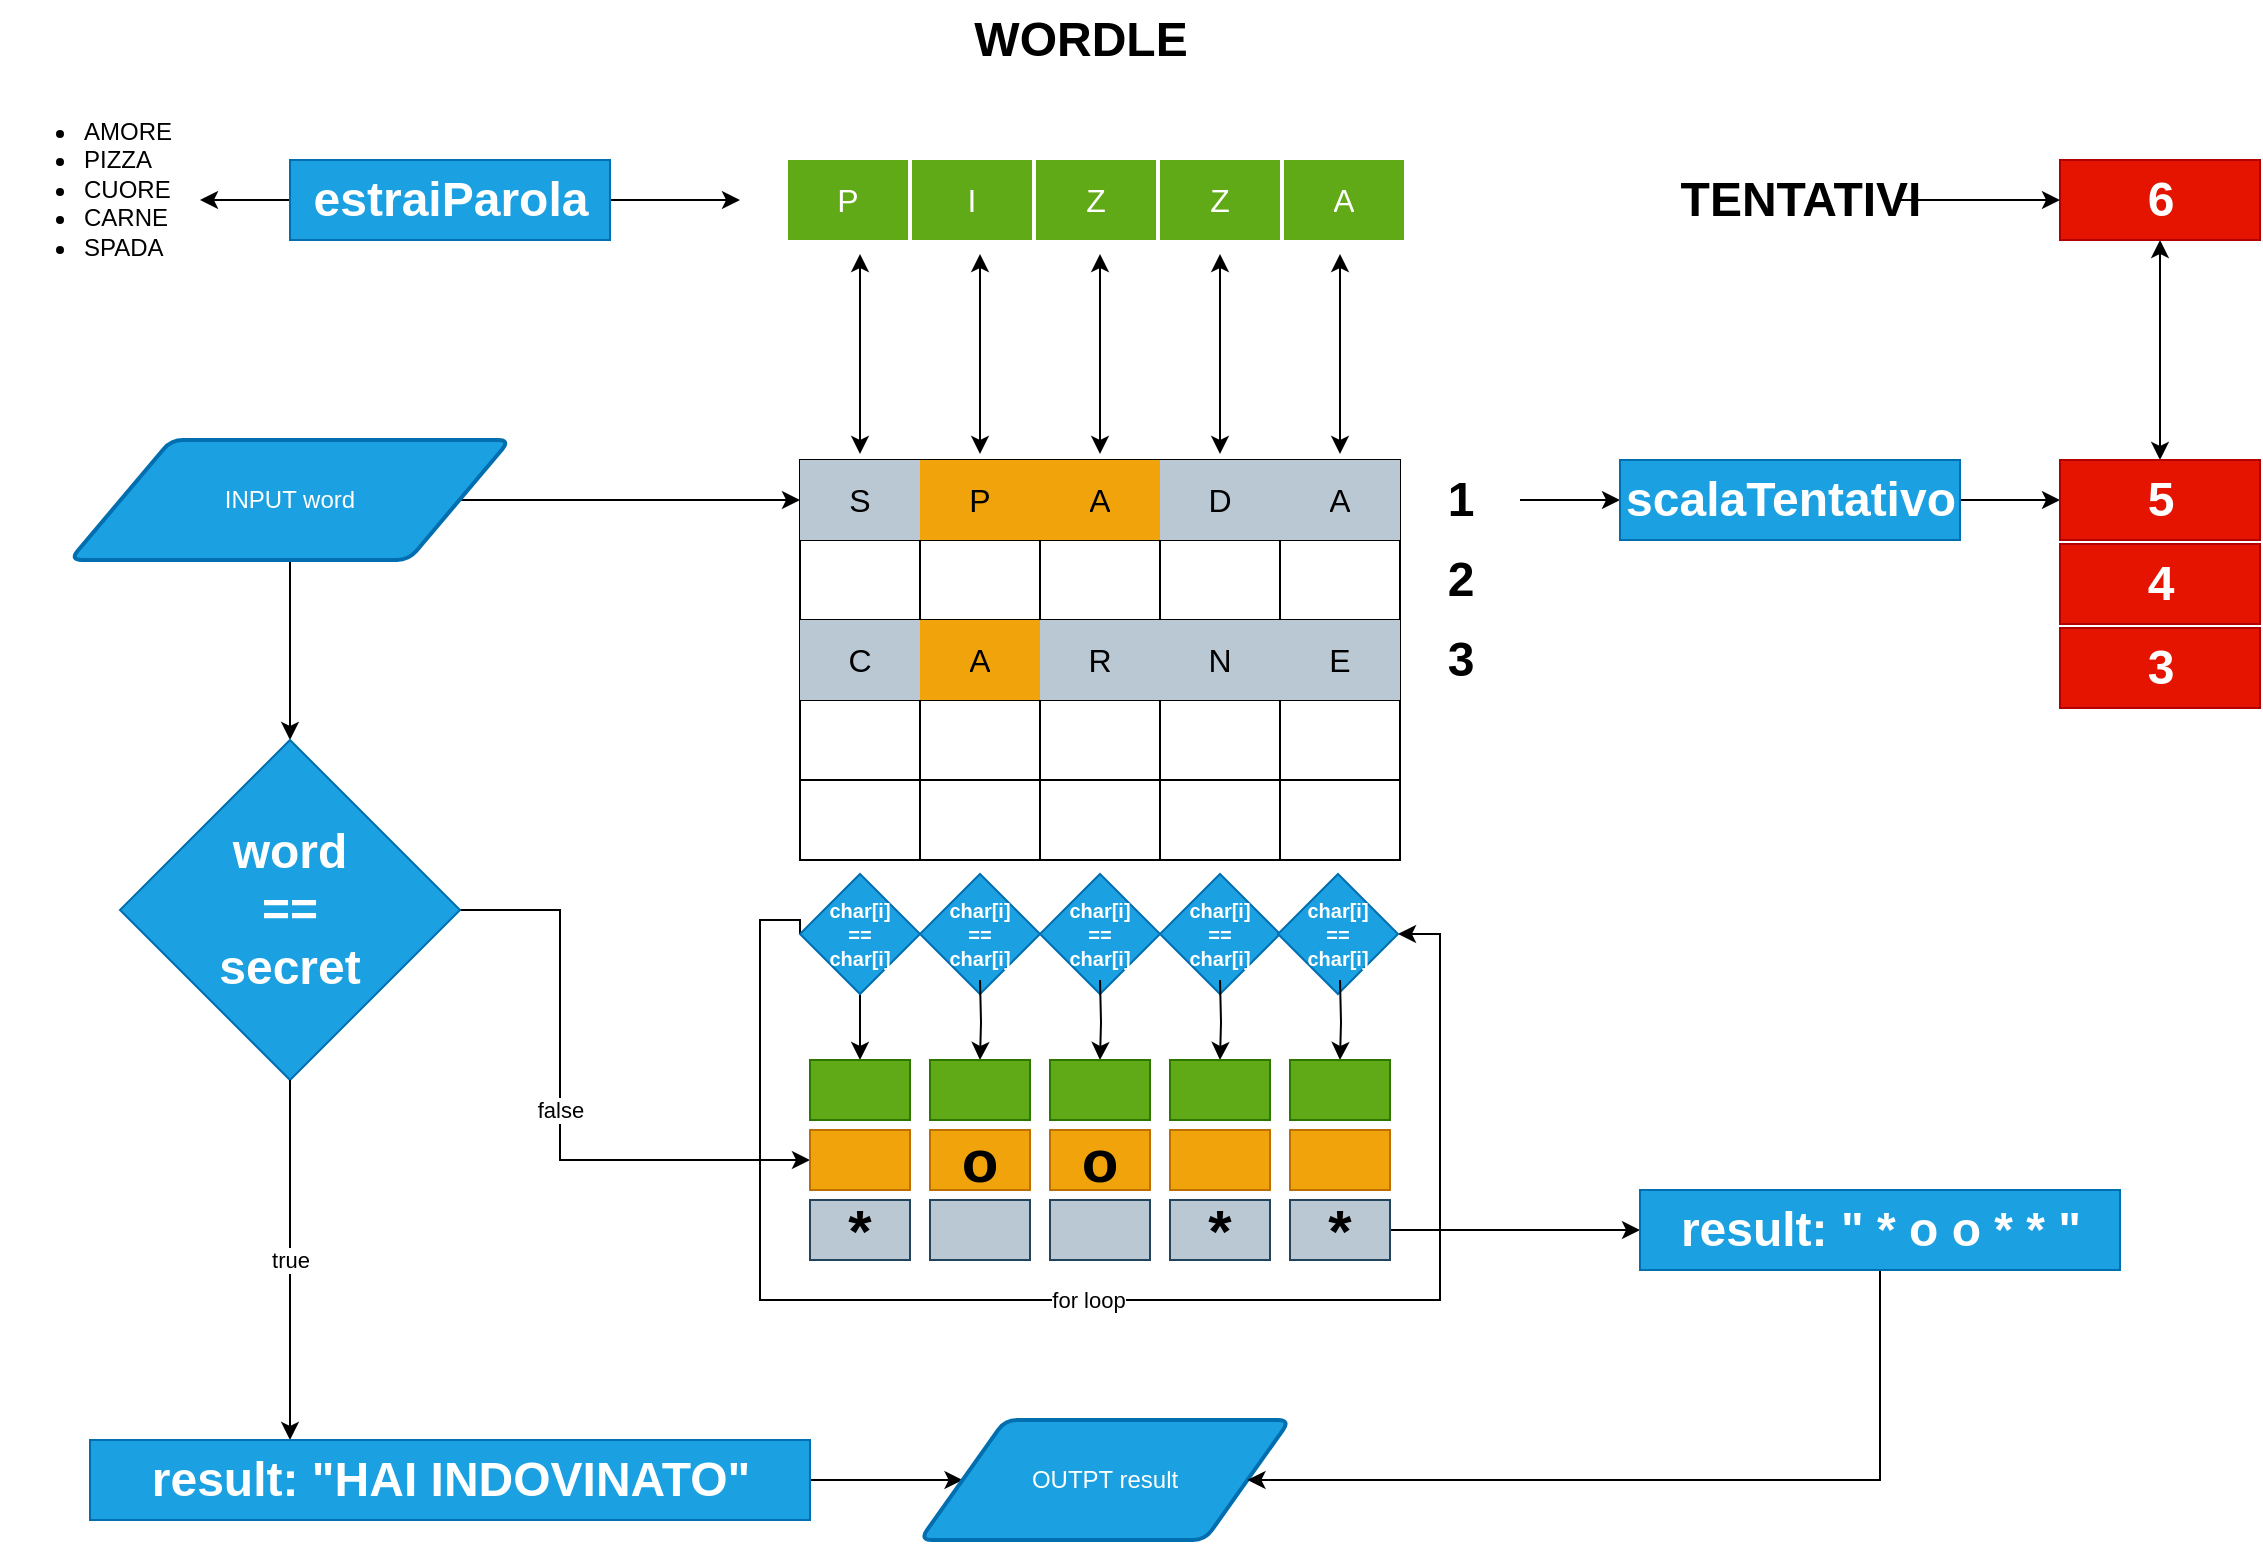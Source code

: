 <mxfile version="26.2.13" pages="2">
  <diagram name="wordle" id="-9RBhinAmMCebQ8Q9xOB">
    <mxGraphModel dx="2068" dy="1137" grid="1" gridSize="10" guides="1" tooltips="1" connect="1" arrows="1" fold="1" page="1" pageScale="1" pageWidth="1169" pageHeight="827" math="0" shadow="0">
      <root>
        <mxCell id="0" />
        <mxCell id="1" parent="0" />
        <mxCell id="AWDLwC9UOKpKn65QvpKL-1" value="" style="shape=table;startSize=0;container=1;collapsible=0;childLayout=tableLayout;fontSize=16;" parent="1" vertex="1">
          <mxGeometry x="410" y="240" width="300" height="200" as="geometry" />
        </mxCell>
        <mxCell id="AWDLwC9UOKpKn65QvpKL-2" value="" style="shape=tableRow;horizontal=0;startSize=0;swimlaneHead=0;swimlaneBody=0;strokeColor=inherit;top=0;left=0;bottom=0;right=0;collapsible=0;dropTarget=0;fillColor=none;points=[[0,0.5],[1,0.5]];portConstraint=eastwest;fontSize=16;" parent="AWDLwC9UOKpKn65QvpKL-1" vertex="1">
          <mxGeometry width="300" height="40" as="geometry" />
        </mxCell>
        <mxCell id="AWDLwC9UOKpKn65QvpKL-3" value="S" style="shape=partialRectangle;html=1;whiteSpace=wrap;connectable=0;strokeColor=#23445d;overflow=hidden;fillColor=#bac8d3;top=0;left=0;bottom=0;right=0;pointerEvents=1;fontSize=16;" parent="AWDLwC9UOKpKn65QvpKL-2" vertex="1">
          <mxGeometry width="60" height="40" as="geometry">
            <mxRectangle width="60" height="40" as="alternateBounds" />
          </mxGeometry>
        </mxCell>
        <mxCell id="AWDLwC9UOKpKn65QvpKL-4" value="P" style="shape=partialRectangle;html=1;whiteSpace=wrap;connectable=0;strokeColor=#BD7000;overflow=hidden;fillColor=#f0a30a;top=0;left=0;bottom=0;right=0;pointerEvents=1;fontSize=16;fontColor=#000000;" parent="AWDLwC9UOKpKn65QvpKL-2" vertex="1">
          <mxGeometry x="60" width="60" height="40" as="geometry">
            <mxRectangle width="60" height="40" as="alternateBounds" />
          </mxGeometry>
        </mxCell>
        <mxCell id="AWDLwC9UOKpKn65QvpKL-5" value="A" style="shape=partialRectangle;html=1;whiteSpace=wrap;connectable=0;strokeColor=#BD7000;overflow=hidden;fillColor=#f0a30a;top=0;left=0;bottom=0;right=0;pointerEvents=1;fontSize=16;fontColor=#000000;" parent="AWDLwC9UOKpKn65QvpKL-2" vertex="1">
          <mxGeometry x="120" width="60" height="40" as="geometry">
            <mxRectangle width="60" height="40" as="alternateBounds" />
          </mxGeometry>
        </mxCell>
        <mxCell id="AWDLwC9UOKpKn65QvpKL-17" value="D" style="shape=partialRectangle;html=1;whiteSpace=wrap;connectable=0;strokeColor=#23445d;overflow=hidden;fillColor=#bac8d3;top=0;left=0;bottom=0;right=0;pointerEvents=1;fontSize=16;" parent="AWDLwC9UOKpKn65QvpKL-2" vertex="1">
          <mxGeometry x="180" width="60" height="40" as="geometry">
            <mxRectangle width="60" height="40" as="alternateBounds" />
          </mxGeometry>
        </mxCell>
        <mxCell id="AWDLwC9UOKpKn65QvpKL-14" value="A" style="shape=partialRectangle;html=1;whiteSpace=wrap;connectable=0;strokeColor=#23445d;overflow=hidden;fillColor=#bac8d3;top=0;left=0;bottom=0;right=0;pointerEvents=1;fontSize=16;" parent="AWDLwC9UOKpKn65QvpKL-2" vertex="1">
          <mxGeometry x="240" width="60" height="40" as="geometry">
            <mxRectangle width="60" height="40" as="alternateBounds" />
          </mxGeometry>
        </mxCell>
        <mxCell id="AWDLwC9UOKpKn65QvpKL-6" value="" style="shape=tableRow;horizontal=0;startSize=0;swimlaneHead=0;swimlaneBody=0;strokeColor=inherit;top=0;left=0;bottom=0;right=0;collapsible=0;dropTarget=0;fillColor=none;points=[[0,0.5],[1,0.5]];portConstraint=eastwest;fontSize=16;" parent="AWDLwC9UOKpKn65QvpKL-1" vertex="1">
          <mxGeometry y="40" width="300" height="40" as="geometry" />
        </mxCell>
        <mxCell id="AWDLwC9UOKpKn65QvpKL-7" value="" style="shape=partialRectangle;html=1;whiteSpace=wrap;connectable=0;strokeColor=inherit;overflow=hidden;fillColor=none;top=0;left=0;bottom=0;right=0;pointerEvents=1;fontSize=16;" parent="AWDLwC9UOKpKn65QvpKL-6" vertex="1">
          <mxGeometry width="60" height="40" as="geometry">
            <mxRectangle width="60" height="40" as="alternateBounds" />
          </mxGeometry>
        </mxCell>
        <mxCell id="AWDLwC9UOKpKn65QvpKL-8" value="" style="shape=partialRectangle;html=1;whiteSpace=wrap;connectable=0;strokeColor=inherit;overflow=hidden;fillColor=none;top=0;left=0;bottom=0;right=0;pointerEvents=1;fontSize=16;" parent="AWDLwC9UOKpKn65QvpKL-6" vertex="1">
          <mxGeometry x="60" width="60" height="40" as="geometry">
            <mxRectangle width="60" height="40" as="alternateBounds" />
          </mxGeometry>
        </mxCell>
        <mxCell id="AWDLwC9UOKpKn65QvpKL-9" value="" style="shape=partialRectangle;html=1;whiteSpace=wrap;connectable=0;strokeColor=inherit;overflow=hidden;fillColor=none;top=0;left=0;bottom=0;right=0;pointerEvents=1;fontSize=16;" parent="AWDLwC9UOKpKn65QvpKL-6" vertex="1">
          <mxGeometry x="120" width="60" height="40" as="geometry">
            <mxRectangle width="60" height="40" as="alternateBounds" />
          </mxGeometry>
        </mxCell>
        <mxCell id="AWDLwC9UOKpKn65QvpKL-18" style="shape=partialRectangle;html=1;whiteSpace=wrap;connectable=0;strokeColor=inherit;overflow=hidden;fillColor=none;top=0;left=0;bottom=0;right=0;pointerEvents=1;fontSize=16;" parent="AWDLwC9UOKpKn65QvpKL-6" vertex="1">
          <mxGeometry x="180" width="60" height="40" as="geometry">
            <mxRectangle width="60" height="40" as="alternateBounds" />
          </mxGeometry>
        </mxCell>
        <mxCell id="AWDLwC9UOKpKn65QvpKL-15" style="shape=partialRectangle;html=1;whiteSpace=wrap;connectable=0;strokeColor=inherit;overflow=hidden;fillColor=none;top=0;left=0;bottom=0;right=0;pointerEvents=1;fontSize=16;" parent="AWDLwC9UOKpKn65QvpKL-6" vertex="1">
          <mxGeometry x="240" width="60" height="40" as="geometry">
            <mxRectangle width="60" height="40" as="alternateBounds" />
          </mxGeometry>
        </mxCell>
        <mxCell id="AWDLwC9UOKpKn65QvpKL-10" value="" style="shape=tableRow;horizontal=0;startSize=0;swimlaneHead=0;swimlaneBody=0;strokeColor=inherit;top=0;left=0;bottom=0;right=0;collapsible=0;dropTarget=0;fillColor=none;points=[[0,0.5],[1,0.5]];portConstraint=eastwest;fontSize=16;" parent="AWDLwC9UOKpKn65QvpKL-1" vertex="1">
          <mxGeometry y="80" width="300" height="40" as="geometry" />
        </mxCell>
        <mxCell id="AWDLwC9UOKpKn65QvpKL-11" value="C" style="shape=partialRectangle;html=1;whiteSpace=wrap;connectable=0;strokeColor=#23445d;overflow=hidden;fillColor=#bac8d3;top=0;left=0;bottom=0;right=0;pointerEvents=1;fontSize=16;" parent="AWDLwC9UOKpKn65QvpKL-10" vertex="1">
          <mxGeometry width="60" height="40" as="geometry">
            <mxRectangle width="60" height="40" as="alternateBounds" />
          </mxGeometry>
        </mxCell>
        <mxCell id="AWDLwC9UOKpKn65QvpKL-12" value="A" style="shape=partialRectangle;html=1;whiteSpace=wrap;connectable=0;strokeColor=#BD7000;overflow=hidden;fillColor=#f0a30a;top=0;left=0;bottom=0;right=0;pointerEvents=1;fontSize=16;fontColor=#000000;" parent="AWDLwC9UOKpKn65QvpKL-10" vertex="1">
          <mxGeometry x="60" width="60" height="40" as="geometry">
            <mxRectangle width="60" height="40" as="alternateBounds" />
          </mxGeometry>
        </mxCell>
        <mxCell id="AWDLwC9UOKpKn65QvpKL-13" value="R" style="shape=partialRectangle;html=1;whiteSpace=wrap;connectable=0;strokeColor=#23445d;overflow=hidden;fillColor=#bac8d3;top=0;left=0;bottom=0;right=0;pointerEvents=1;fontSize=16;" parent="AWDLwC9UOKpKn65QvpKL-10" vertex="1">
          <mxGeometry x="120" width="60" height="40" as="geometry">
            <mxRectangle width="60" height="40" as="alternateBounds" />
          </mxGeometry>
        </mxCell>
        <mxCell id="AWDLwC9UOKpKn65QvpKL-19" value="N" style="shape=partialRectangle;html=1;whiteSpace=wrap;connectable=0;strokeColor=#23445d;overflow=hidden;fillColor=#bac8d3;top=0;left=0;bottom=0;right=0;pointerEvents=1;fontSize=16;" parent="AWDLwC9UOKpKn65QvpKL-10" vertex="1">
          <mxGeometry x="180" width="60" height="40" as="geometry">
            <mxRectangle width="60" height="40" as="alternateBounds" />
          </mxGeometry>
        </mxCell>
        <mxCell id="AWDLwC9UOKpKn65QvpKL-16" value="E" style="shape=partialRectangle;html=1;whiteSpace=wrap;connectable=0;strokeColor=#23445d;overflow=hidden;fillColor=#bac8d3;top=0;left=0;bottom=0;right=0;pointerEvents=1;fontSize=16;" parent="AWDLwC9UOKpKn65QvpKL-10" vertex="1">
          <mxGeometry x="240" width="60" height="40" as="geometry">
            <mxRectangle width="60" height="40" as="alternateBounds" />
          </mxGeometry>
        </mxCell>
        <mxCell id="AWDLwC9UOKpKn65QvpKL-20" style="shape=tableRow;horizontal=0;startSize=0;swimlaneHead=0;swimlaneBody=0;strokeColor=inherit;top=0;left=0;bottom=0;right=0;collapsible=0;dropTarget=0;fillColor=none;points=[[0,0.5],[1,0.5]];portConstraint=eastwest;fontSize=16;" parent="AWDLwC9UOKpKn65QvpKL-1" vertex="1">
          <mxGeometry y="120" width="300" height="40" as="geometry" />
        </mxCell>
        <mxCell id="AWDLwC9UOKpKn65QvpKL-21" style="shape=partialRectangle;html=1;whiteSpace=wrap;connectable=0;strokeColor=inherit;overflow=hidden;fillColor=none;top=0;left=0;bottom=0;right=0;pointerEvents=1;fontSize=16;" parent="AWDLwC9UOKpKn65QvpKL-20" vertex="1">
          <mxGeometry width="60" height="40" as="geometry">
            <mxRectangle width="60" height="40" as="alternateBounds" />
          </mxGeometry>
        </mxCell>
        <mxCell id="AWDLwC9UOKpKn65QvpKL-22" style="shape=partialRectangle;html=1;whiteSpace=wrap;connectable=0;strokeColor=inherit;overflow=hidden;fillColor=none;top=0;left=0;bottom=0;right=0;pointerEvents=1;fontSize=16;" parent="AWDLwC9UOKpKn65QvpKL-20" vertex="1">
          <mxGeometry x="60" width="60" height="40" as="geometry">
            <mxRectangle width="60" height="40" as="alternateBounds" />
          </mxGeometry>
        </mxCell>
        <mxCell id="AWDLwC9UOKpKn65QvpKL-23" style="shape=partialRectangle;html=1;whiteSpace=wrap;connectable=0;strokeColor=inherit;overflow=hidden;fillColor=none;top=0;left=0;bottom=0;right=0;pointerEvents=1;fontSize=16;" parent="AWDLwC9UOKpKn65QvpKL-20" vertex="1">
          <mxGeometry x="120" width="60" height="40" as="geometry">
            <mxRectangle width="60" height="40" as="alternateBounds" />
          </mxGeometry>
        </mxCell>
        <mxCell id="AWDLwC9UOKpKn65QvpKL-24" style="shape=partialRectangle;html=1;whiteSpace=wrap;connectable=0;strokeColor=inherit;overflow=hidden;fillColor=none;top=0;left=0;bottom=0;right=0;pointerEvents=1;fontSize=16;" parent="AWDLwC9UOKpKn65QvpKL-20" vertex="1">
          <mxGeometry x="180" width="60" height="40" as="geometry">
            <mxRectangle width="60" height="40" as="alternateBounds" />
          </mxGeometry>
        </mxCell>
        <mxCell id="AWDLwC9UOKpKn65QvpKL-25" style="shape=partialRectangle;html=1;whiteSpace=wrap;connectable=0;strokeColor=inherit;overflow=hidden;fillColor=none;top=0;left=0;bottom=0;right=0;pointerEvents=1;fontSize=16;" parent="AWDLwC9UOKpKn65QvpKL-20" vertex="1">
          <mxGeometry x="240" width="60" height="40" as="geometry">
            <mxRectangle width="60" height="40" as="alternateBounds" />
          </mxGeometry>
        </mxCell>
        <mxCell id="AWDLwC9UOKpKn65QvpKL-26" style="shape=tableRow;horizontal=0;startSize=0;swimlaneHead=0;swimlaneBody=0;strokeColor=inherit;top=0;left=0;bottom=0;right=0;collapsible=0;dropTarget=0;fillColor=none;points=[[0,0.5],[1,0.5]];portConstraint=eastwest;fontSize=16;" parent="AWDLwC9UOKpKn65QvpKL-1" vertex="1">
          <mxGeometry y="160" width="300" height="40" as="geometry" />
        </mxCell>
        <mxCell id="AWDLwC9UOKpKn65QvpKL-27" style="shape=partialRectangle;html=1;whiteSpace=wrap;connectable=0;strokeColor=inherit;overflow=hidden;fillColor=none;top=0;left=0;bottom=0;right=0;pointerEvents=1;fontSize=16;" parent="AWDLwC9UOKpKn65QvpKL-26" vertex="1">
          <mxGeometry width="60" height="40" as="geometry">
            <mxRectangle width="60" height="40" as="alternateBounds" />
          </mxGeometry>
        </mxCell>
        <mxCell id="AWDLwC9UOKpKn65QvpKL-28" style="shape=partialRectangle;html=1;whiteSpace=wrap;connectable=0;strokeColor=inherit;overflow=hidden;fillColor=none;top=0;left=0;bottom=0;right=0;pointerEvents=1;fontSize=16;" parent="AWDLwC9UOKpKn65QvpKL-26" vertex="1">
          <mxGeometry x="60" width="60" height="40" as="geometry">
            <mxRectangle width="60" height="40" as="alternateBounds" />
          </mxGeometry>
        </mxCell>
        <mxCell id="AWDLwC9UOKpKn65QvpKL-29" style="shape=partialRectangle;html=1;whiteSpace=wrap;connectable=0;strokeColor=inherit;overflow=hidden;fillColor=none;top=0;left=0;bottom=0;right=0;pointerEvents=1;fontSize=16;" parent="AWDLwC9UOKpKn65QvpKL-26" vertex="1">
          <mxGeometry x="120" width="60" height="40" as="geometry">
            <mxRectangle width="60" height="40" as="alternateBounds" />
          </mxGeometry>
        </mxCell>
        <mxCell id="AWDLwC9UOKpKn65QvpKL-30" style="shape=partialRectangle;html=1;whiteSpace=wrap;connectable=0;strokeColor=inherit;overflow=hidden;fillColor=none;top=0;left=0;bottom=0;right=0;pointerEvents=1;fontSize=16;" parent="AWDLwC9UOKpKn65QvpKL-26" vertex="1">
          <mxGeometry x="180" width="60" height="40" as="geometry">
            <mxRectangle width="60" height="40" as="alternateBounds" />
          </mxGeometry>
        </mxCell>
        <mxCell id="AWDLwC9UOKpKn65QvpKL-31" style="shape=partialRectangle;html=1;whiteSpace=wrap;connectable=0;strokeColor=inherit;overflow=hidden;fillColor=none;top=0;left=0;bottom=0;right=0;pointerEvents=1;fontSize=16;" parent="AWDLwC9UOKpKn65QvpKL-26" vertex="1">
          <mxGeometry x="240" width="60" height="40" as="geometry">
            <mxRectangle width="60" height="40" as="alternateBounds" />
          </mxGeometry>
        </mxCell>
        <mxCell id="AWDLwC9UOKpKn65QvpKL-32" value="WORDLE" style="text;strokeColor=none;fillColor=none;html=1;fontSize=24;fontStyle=1;verticalAlign=middle;align=center;" parent="1" vertex="1">
          <mxGeometry x="500" y="10" width="100" height="40" as="geometry" />
        </mxCell>
        <mxCell id="AWDLwC9UOKpKn65QvpKL-35" value="" style="edgeStyle=orthogonalEdgeStyle;rounded=0;orthogonalLoop=1;jettySize=auto;html=1;" parent="1" source="AWDLwC9UOKpKn65QvpKL-33" target="AWDLwC9UOKpKn65QvpKL-34" edge="1">
          <mxGeometry relative="1" as="geometry" />
        </mxCell>
        <mxCell id="AWDLwC9UOKpKn65QvpKL-33" value="TENTATIVI" style="text;strokeColor=none;fillColor=none;html=1;fontSize=24;fontStyle=1;verticalAlign=middle;align=center;" parent="1" vertex="1">
          <mxGeometry x="860" y="90" width="100" height="40" as="geometry" />
        </mxCell>
        <mxCell id="AWDLwC9UOKpKn65QvpKL-45" style="edgeStyle=orthogonalEdgeStyle;rounded=0;orthogonalLoop=1;jettySize=auto;html=1;exitX=0.5;exitY=1;exitDx=0;exitDy=0;startArrow=classic;startFill=1;" parent="1" source="AWDLwC9UOKpKn65QvpKL-34" target="AWDLwC9UOKpKn65QvpKL-43" edge="1">
          <mxGeometry relative="1" as="geometry" />
        </mxCell>
        <mxCell id="AWDLwC9UOKpKn65QvpKL-34" value="6" style="text;strokeColor=#B20000;fillColor=#e51400;html=1;fontSize=24;fontStyle=1;verticalAlign=middle;align=center;fontColor=#ffffff;" parent="1" vertex="1">
          <mxGeometry x="1040" y="90" width="100" height="40" as="geometry" />
        </mxCell>
        <mxCell id="AWDLwC9UOKpKn65QvpKL-51" value="" style="edgeStyle=orthogonalEdgeStyle;rounded=0;orthogonalLoop=1;jettySize=auto;html=1;" parent="1" source="AWDLwC9UOKpKn65QvpKL-36" target="AWDLwC9UOKpKn65QvpKL-38" edge="1">
          <mxGeometry relative="1" as="geometry" />
        </mxCell>
        <mxCell id="AWDLwC9UOKpKn65QvpKL-76" style="edgeStyle=orthogonalEdgeStyle;rounded=0;orthogonalLoop=1;jettySize=auto;html=1;exitX=1;exitY=0.5;exitDx=0;exitDy=0;" parent="1" source="AWDLwC9UOKpKn65QvpKL-36" edge="1">
          <mxGeometry relative="1" as="geometry">
            <mxPoint x="380" y="110" as="targetPoint" />
          </mxGeometry>
        </mxCell>
        <mxCell id="AWDLwC9UOKpKn65QvpKL-36" value="estraiParola" style="text;strokeColor=#006EAF;fillColor=#1ba1e2;html=1;fontSize=24;fontStyle=1;verticalAlign=middle;align=center;fontColor=#ffffff;" parent="1" vertex="1">
          <mxGeometry x="155" y="90" width="160" height="40" as="geometry" />
        </mxCell>
        <mxCell id="AWDLwC9UOKpKn65QvpKL-38" value="&lt;ul&gt;&lt;li&gt;AMORE&lt;/li&gt;&lt;li&gt;PIZZA&lt;/li&gt;&lt;li&gt;CUORE&lt;/li&gt;&lt;li&gt;CARNE&lt;/li&gt;&lt;li&gt;SPADA&lt;/li&gt;&lt;/ul&gt;" style="text;strokeColor=none;fillColor=none;html=1;whiteSpace=wrap;verticalAlign=top;overflow=hidden;" parent="1" vertex="1">
          <mxGeometry x="10" y="50" width="100" height="120" as="geometry" />
        </mxCell>
        <mxCell id="AWDLwC9UOKpKn65QvpKL-47" style="edgeStyle=orthogonalEdgeStyle;rounded=0;orthogonalLoop=1;jettySize=auto;html=1;startArrow=classic;startFill=1;" parent="1" edge="1">
          <mxGeometry relative="1" as="geometry">
            <mxPoint x="500" y="237" as="targetPoint" />
            <mxPoint x="500" y="137" as="sourcePoint" />
          </mxGeometry>
        </mxCell>
        <mxCell id="AWDLwC9UOKpKn65QvpKL-44" value="" style="edgeStyle=orthogonalEdgeStyle;rounded=0;orthogonalLoop=1;jettySize=auto;html=1;" parent="1" source="AWDLwC9UOKpKn65QvpKL-67" target="AWDLwC9UOKpKn65QvpKL-43" edge="1">
          <mxGeometry relative="1" as="geometry" />
        </mxCell>
        <mxCell id="TEyG3KzpMtW2YqCq0VRE-1" value="" style="edgeStyle=orthogonalEdgeStyle;rounded=0;orthogonalLoop=1;jettySize=auto;html=1;" edge="1" parent="1" source="AWDLwC9UOKpKn65QvpKL-42" target="AWDLwC9UOKpKn65QvpKL-67">
          <mxGeometry relative="1" as="geometry" />
        </mxCell>
        <mxCell id="AWDLwC9UOKpKn65QvpKL-42" value="1" style="text;strokeColor=none;fillColor=none;html=1;fontSize=24;fontStyle=1;verticalAlign=middle;align=center;" parent="1" vertex="1">
          <mxGeometry x="710" y="240" width="60" height="40" as="geometry" />
        </mxCell>
        <mxCell id="AWDLwC9UOKpKn65QvpKL-43" value="5" style="text;strokeColor=#B20000;fillColor=#e51400;html=1;fontSize=24;fontStyle=1;verticalAlign=middle;align=center;fontColor=#ffffff;" parent="1" vertex="1">
          <mxGeometry x="1040" y="240" width="100" height="40" as="geometry" />
        </mxCell>
        <mxCell id="AWDLwC9UOKpKn65QvpKL-52" value="P" style="shape=partialRectangle;html=1;whiteSpace=wrap;connectable=0;strokeColor=#2D7600;overflow=hidden;fillColor=#60a917;top=0;left=0;bottom=0;right=0;pointerEvents=1;fontSize=16;fontColor=#ffffff;" parent="1" vertex="1">
          <mxGeometry x="404" y="90" width="60" height="40" as="geometry">
            <mxRectangle width="60" height="40" as="alternateBounds" />
          </mxGeometry>
        </mxCell>
        <mxCell id="AWDLwC9UOKpKn65QvpKL-53" value="I" style="shape=partialRectangle;html=1;whiteSpace=wrap;connectable=0;strokeColor=#2D7600;overflow=hidden;fillColor=#60a917;top=0;left=0;bottom=0;right=0;pointerEvents=1;fontSize=16;fontColor=#ffffff;" parent="1" vertex="1">
          <mxGeometry x="466" y="90" width="60" height="40" as="geometry">
            <mxRectangle width="60" height="40" as="alternateBounds" />
          </mxGeometry>
        </mxCell>
        <mxCell id="AWDLwC9UOKpKn65QvpKL-54" value="Z" style="shape=partialRectangle;html=1;whiteSpace=wrap;connectable=0;strokeColor=#2D7600;overflow=hidden;fillColor=#60a917;top=0;left=0;bottom=0;right=0;pointerEvents=1;fontSize=16;fontColor=#ffffff;" parent="1" vertex="1">
          <mxGeometry x="528" y="90" width="60" height="40" as="geometry">
            <mxRectangle width="60" height="40" as="alternateBounds" />
          </mxGeometry>
        </mxCell>
        <mxCell id="AWDLwC9UOKpKn65QvpKL-55" value="Z" style="shape=partialRectangle;html=1;whiteSpace=wrap;connectable=0;strokeColor=#2D7600;overflow=hidden;fillColor=#60a917;top=0;left=0;bottom=0;right=0;pointerEvents=1;fontSize=16;fontColor=#ffffff;" parent="1" vertex="1">
          <mxGeometry x="590" y="90" width="60" height="40" as="geometry">
            <mxRectangle width="60" height="40" as="alternateBounds" />
          </mxGeometry>
        </mxCell>
        <mxCell id="AWDLwC9UOKpKn65QvpKL-56" value="A" style="shape=partialRectangle;html=1;whiteSpace=wrap;connectable=0;strokeColor=#2D7600;overflow=hidden;fillColor=#60a917;top=0;left=0;bottom=0;right=0;pointerEvents=1;fontSize=16;fontColor=#ffffff;" parent="1" vertex="1">
          <mxGeometry x="652" y="90" width="60" height="40" as="geometry">
            <mxRectangle width="60" height="40" as="alternateBounds" />
          </mxGeometry>
        </mxCell>
        <mxCell id="AWDLwC9UOKpKn65QvpKL-57" style="edgeStyle=orthogonalEdgeStyle;rounded=0;orthogonalLoop=1;jettySize=auto;html=1;startArrow=classic;startFill=1;" parent="1" edge="1">
          <mxGeometry relative="1" as="geometry">
            <mxPoint x="440" y="237" as="targetPoint" />
            <mxPoint x="440" y="137" as="sourcePoint" />
          </mxGeometry>
        </mxCell>
        <mxCell id="AWDLwC9UOKpKn65QvpKL-58" style="edgeStyle=orthogonalEdgeStyle;rounded=0;orthogonalLoop=1;jettySize=auto;html=1;startArrow=classic;startFill=1;" parent="1" edge="1">
          <mxGeometry relative="1" as="geometry">
            <mxPoint x="560" y="237" as="targetPoint" />
            <mxPoint x="560" y="137" as="sourcePoint" />
          </mxGeometry>
        </mxCell>
        <mxCell id="AWDLwC9UOKpKn65QvpKL-59" style="edgeStyle=orthogonalEdgeStyle;rounded=0;orthogonalLoop=1;jettySize=auto;html=1;startArrow=classic;startFill=1;" parent="1" edge="1">
          <mxGeometry relative="1" as="geometry">
            <mxPoint x="620" y="237" as="targetPoint" />
            <mxPoint x="620" y="137" as="sourcePoint" />
          </mxGeometry>
        </mxCell>
        <mxCell id="AWDLwC9UOKpKn65QvpKL-60" style="edgeStyle=orthogonalEdgeStyle;rounded=0;orthogonalLoop=1;jettySize=auto;html=1;startArrow=classic;startFill=1;" parent="1" edge="1">
          <mxGeometry relative="1" as="geometry">
            <mxPoint x="680" y="237" as="targetPoint" />
            <mxPoint x="680" y="137" as="sourcePoint" />
          </mxGeometry>
        </mxCell>
        <mxCell id="AWDLwC9UOKpKn65QvpKL-61" value="2" style="text;strokeColor=none;fillColor=none;html=1;fontSize=24;fontStyle=1;verticalAlign=middle;align=center;" parent="1" vertex="1">
          <mxGeometry x="710" y="280" width="60" height="40" as="geometry" />
        </mxCell>
        <mxCell id="AWDLwC9UOKpKn65QvpKL-62" value="3" style="text;strokeColor=none;fillColor=none;html=1;fontSize=24;fontStyle=1;verticalAlign=middle;align=center;" parent="1" vertex="1">
          <mxGeometry x="710" y="320" width="60" height="40" as="geometry" />
        </mxCell>
        <mxCell id="AWDLwC9UOKpKn65QvpKL-63" value="4" style="text;strokeColor=#B20000;fillColor=#e51400;html=1;fontSize=24;fontStyle=1;verticalAlign=middle;align=center;fontColor=#ffffff;" parent="1" vertex="1">
          <mxGeometry x="1040" y="282" width="100" height="40" as="geometry" />
        </mxCell>
        <mxCell id="AWDLwC9UOKpKn65QvpKL-64" value="3" style="text;strokeColor=#B20000;fillColor=#e51400;html=1;fontSize=24;fontStyle=1;verticalAlign=middle;align=center;fontColor=#ffffff;" parent="1" vertex="1">
          <mxGeometry x="1040" y="324" width="100" height="40" as="geometry" />
        </mxCell>
        <mxCell id="AWDLwC9UOKpKn65QvpKL-69" style="edgeStyle=orthogonalEdgeStyle;rounded=0;orthogonalLoop=1;jettySize=auto;html=1;exitX=1;exitY=0.5;exitDx=0;exitDy=0;entryX=0;entryY=0.5;entryDx=0;entryDy=0;" parent="1" source="AWDLwC9UOKpKn65QvpKL-66" target="AWDLwC9UOKpKn65QvpKL-2" edge="1">
          <mxGeometry relative="1" as="geometry" />
        </mxCell>
        <mxCell id="AWDLwC9UOKpKn65QvpKL-78" style="edgeStyle=orthogonalEdgeStyle;rounded=0;orthogonalLoop=1;jettySize=auto;html=1;exitX=0.5;exitY=1;exitDx=0;exitDy=0;" parent="1" source="AWDLwC9UOKpKn65QvpKL-66" target="AWDLwC9UOKpKn65QvpKL-70" edge="1">
          <mxGeometry relative="1" as="geometry">
            <mxPoint x="155" y="350" as="targetPoint" />
          </mxGeometry>
        </mxCell>
        <mxCell id="AWDLwC9UOKpKn65QvpKL-66" value="INPUT word" style="shape=parallelogram;html=1;strokeWidth=2;perimeter=parallelogramPerimeter;whiteSpace=wrap;rounded=1;arcSize=12;size=0.23;fillColor=#1ba1e2;fontColor=#ffffff;strokeColor=#006EAF;" parent="1" vertex="1">
          <mxGeometry x="45" y="230" width="220" height="60" as="geometry" />
        </mxCell>
        <mxCell id="AWDLwC9UOKpKn65QvpKL-67" value="scalaTentativo" style="text;strokeColor=#006EAF;fillColor=#1ba1e2;html=1;fontSize=24;fontStyle=1;verticalAlign=middle;align=center;fontColor=#ffffff;" parent="1" vertex="1">
          <mxGeometry x="820" y="240" width="170" height="40" as="geometry" />
        </mxCell>
        <mxCell id="AWDLwC9UOKpKn65QvpKL-73" value="" style="edgeStyle=orthogonalEdgeStyle;rounded=0;orthogonalLoop=1;jettySize=auto;html=1;" parent="1" source="AWDLwC9UOKpKn65QvpKL-74" target="AWDLwC9UOKpKn65QvpKL-72" edge="1">
          <mxGeometry relative="1" as="geometry" />
        </mxCell>
        <mxCell id="AWDLwC9UOKpKn65QvpKL-80" value="false" style="edgeStyle=orthogonalEdgeStyle;rounded=0;orthogonalLoop=1;jettySize=auto;html=1;entryX=0;entryY=0.5;entryDx=0;entryDy=0;exitX=1;exitY=0.5;exitDx=0;exitDy=0;" parent="1" source="AWDLwC9UOKpKn65QvpKL-70" target="AWDLwC9UOKpKn65QvpKL-94" edge="1">
          <mxGeometry relative="1" as="geometry">
            <mxPoint x="370" y="555" as="targetPoint" />
            <Array as="points">
              <mxPoint x="290" y="465" />
              <mxPoint x="290" y="590" />
            </Array>
          </mxGeometry>
        </mxCell>
        <mxCell id="AWDLwC9UOKpKn65QvpKL-70" value="word&lt;div&gt;==&lt;/div&gt;&lt;div&gt;secret&lt;/div&gt;" style="rhombus;whiteSpace=wrap;html=1;fontSize=24;fillColor=#1ba1e2;strokeColor=#006EAF;fontColor=#ffffff;gradientColor=none;fontStyle=1;" parent="1" vertex="1">
          <mxGeometry x="70" y="380" width="170" height="170" as="geometry" />
        </mxCell>
        <mxCell id="AWDLwC9UOKpKn65QvpKL-72" value="OUTPT result" style="shape=parallelogram;html=1;strokeWidth=2;perimeter=parallelogramPerimeter;whiteSpace=wrap;rounded=1;arcSize=12;size=0.23;fillColor=#1ba1e2;fontColor=#ffffff;strokeColor=#006EAF;" parent="1" vertex="1">
          <mxGeometry x="470" y="720" width="185" height="60" as="geometry" />
        </mxCell>
        <mxCell id="AWDLwC9UOKpKn65QvpKL-75" value="true" style="edgeStyle=orthogonalEdgeStyle;rounded=0;orthogonalLoop=1;jettySize=auto;html=1;" parent="1" source="AWDLwC9UOKpKn65QvpKL-70" target="AWDLwC9UOKpKn65QvpKL-74" edge="1">
          <mxGeometry relative="1" as="geometry">
            <mxPoint x="235" y="570" as="sourcePoint" />
            <mxPoint x="235" y="680" as="targetPoint" />
            <Array as="points">
              <mxPoint x="155" y="670" />
              <mxPoint x="155" y="670" />
            </Array>
          </mxGeometry>
        </mxCell>
        <mxCell id="AWDLwC9UOKpKn65QvpKL-74" value="result: &quot;HAI INDOVINATO&quot;" style="text;strokeColor=#006EAF;fillColor=#1ba1e2;html=1;fontSize=24;fontStyle=1;verticalAlign=middle;align=center;fontColor=#ffffff;" parent="1" vertex="1">
          <mxGeometry x="55" y="730" width="360" height="40" as="geometry" />
        </mxCell>
        <mxCell id="AWDLwC9UOKpKn65QvpKL-91" value="for loop" style="edgeStyle=orthogonalEdgeStyle;rounded=0;orthogonalLoop=1;jettySize=auto;html=1;exitX=0;exitY=0.5;exitDx=0;exitDy=0;entryX=1;entryY=0.5;entryDx=0;entryDy=0;" parent="1" source="AWDLwC9UOKpKn65QvpKL-79" target="AWDLwC9UOKpKn65QvpKL-90" edge="1">
          <mxGeometry relative="1" as="geometry">
            <Array as="points">
              <mxPoint x="410" y="470" />
              <mxPoint x="390" y="470" />
              <mxPoint x="390" y="660" />
              <mxPoint x="730" y="660" />
              <mxPoint x="730" y="477" />
            </Array>
          </mxGeometry>
        </mxCell>
        <mxCell id="AWDLwC9UOKpKn65QvpKL-93" value="" style="edgeStyle=orthogonalEdgeStyle;rounded=0;orthogonalLoop=1;jettySize=auto;html=1;" parent="1" source="AWDLwC9UOKpKn65QvpKL-79" target="AWDLwC9UOKpKn65QvpKL-92" edge="1">
          <mxGeometry relative="1" as="geometry" />
        </mxCell>
        <mxCell id="AWDLwC9UOKpKn65QvpKL-79" value="char[i]&lt;div&gt;==&lt;/div&gt;&lt;div&gt;char[i]&lt;/div&gt;" style="rhombus;whiteSpace=wrap;html=1;fontSize=10;fillColor=#1ba1e2;strokeColor=#006EAF;fontColor=#ffffff;gradientColor=none;fontStyle=1;" parent="1" vertex="1">
          <mxGeometry x="410" y="447" width="60" height="60" as="geometry" />
        </mxCell>
        <mxCell id="AWDLwC9UOKpKn65QvpKL-85" value="char[i]&lt;div&gt;==&lt;/div&gt;&lt;div&gt;char[i]&lt;/div&gt;" style="rhombus;whiteSpace=wrap;html=1;fontSize=10;fillColor=#1ba1e2;strokeColor=#006EAF;fontColor=#ffffff;gradientColor=none;fontStyle=1;" parent="1" vertex="1">
          <mxGeometry x="470" y="447" width="60" height="60" as="geometry" />
        </mxCell>
        <mxCell id="AWDLwC9UOKpKn65QvpKL-86" value="char[i]&lt;div&gt;==&lt;/div&gt;&lt;div&gt;char[i]&lt;/div&gt;" style="rhombus;whiteSpace=wrap;html=1;fontSize=10;fillColor=#1ba1e2;strokeColor=#006EAF;fontColor=#ffffff;gradientColor=none;fontStyle=1;" parent="1" vertex="1">
          <mxGeometry x="590" y="447" width="60" height="60" as="geometry" />
        </mxCell>
        <mxCell id="AWDLwC9UOKpKn65QvpKL-87" value="char[i]&lt;div&gt;==&lt;/div&gt;&lt;div&gt;char[i]&lt;/div&gt;" style="rhombus;whiteSpace=wrap;html=1;fontSize=10;fillColor=#1ba1e2;strokeColor=#006EAF;fontColor=#ffffff;gradientColor=none;fontStyle=1;" parent="1" vertex="1">
          <mxGeometry x="530" y="447" width="60" height="60" as="geometry" />
        </mxCell>
        <mxCell id="AWDLwC9UOKpKn65QvpKL-90" value="char[i]&lt;div&gt;==&lt;/div&gt;&lt;div&gt;char[i]&lt;/div&gt;" style="rhombus;whiteSpace=wrap;html=1;fontSize=10;fillColor=#1ba1e2;strokeColor=#006EAF;fontColor=#ffffff;gradientColor=none;fontStyle=1;" parent="1" vertex="1">
          <mxGeometry x="649" y="447" width="60" height="60" as="geometry" />
        </mxCell>
        <mxCell id="AWDLwC9UOKpKn65QvpKL-92" value="" style="whiteSpace=wrap;html=1;fontSize=30;fillColor=#60a917;strokeColor=#2D7600;fontColor=#ffffff;fontStyle=1;" parent="1" vertex="1">
          <mxGeometry x="415" y="540" width="50" height="30" as="geometry" />
        </mxCell>
        <mxCell id="AWDLwC9UOKpKn65QvpKL-94" value="" style="whiteSpace=wrap;html=1;fontSize=30;fillColor=#f0a30a;strokeColor=#BD7000;fontColor=#000000;fontStyle=1;" parent="1" vertex="1">
          <mxGeometry x="415" y="575" width="50" height="30" as="geometry" />
        </mxCell>
        <mxCell id="AWDLwC9UOKpKn65QvpKL-95" value="*" style="whiteSpace=wrap;html=1;fontSize=30;fillColor=#bac8d3;strokeColor=#23445d;fontStyle=1;" parent="1" vertex="1">
          <mxGeometry x="415" y="610" width="50" height="30" as="geometry" />
        </mxCell>
        <mxCell id="AWDLwC9UOKpKn65QvpKL-96" value="" style="edgeStyle=orthogonalEdgeStyle;rounded=0;orthogonalLoop=1;jettySize=auto;html=1;" parent="1" target="AWDLwC9UOKpKn65QvpKL-97" edge="1">
          <mxGeometry relative="1" as="geometry">
            <mxPoint x="500" y="500" as="sourcePoint" />
          </mxGeometry>
        </mxCell>
        <mxCell id="AWDLwC9UOKpKn65QvpKL-97" value="" style="whiteSpace=wrap;html=1;fontSize=30;fillColor=#60a917;strokeColor=#2D7600;fontColor=#ffffff;fontStyle=1;" parent="1" vertex="1">
          <mxGeometry x="475" y="540" width="50" height="30" as="geometry" />
        </mxCell>
        <mxCell id="AWDLwC9UOKpKn65QvpKL-98" value="o" style="whiteSpace=wrap;html=1;fontSize=30;fillColor=#f0a30a;strokeColor=#BD7000;fontColor=#000000;fontStyle=1;" parent="1" vertex="1">
          <mxGeometry x="475" y="575" width="50" height="30" as="geometry" />
        </mxCell>
        <mxCell id="AWDLwC9UOKpKn65QvpKL-99" value="" style="whiteSpace=wrap;html=1;fontSize=30;fillColor=#bac8d3;strokeColor=#23445d;fontStyle=1;" parent="1" vertex="1">
          <mxGeometry x="475" y="610" width="50" height="30" as="geometry" />
        </mxCell>
        <mxCell id="AWDLwC9UOKpKn65QvpKL-101" value="" style="edgeStyle=orthogonalEdgeStyle;rounded=0;orthogonalLoop=1;jettySize=auto;html=1;" parent="1" target="AWDLwC9UOKpKn65QvpKL-102" edge="1">
          <mxGeometry relative="1" as="geometry">
            <mxPoint x="560" y="500" as="sourcePoint" />
          </mxGeometry>
        </mxCell>
        <mxCell id="AWDLwC9UOKpKn65QvpKL-102" value="" style="whiteSpace=wrap;html=1;fontSize=30;fillColor=#60a917;strokeColor=#2D7600;fontColor=#ffffff;fontStyle=1;" parent="1" vertex="1">
          <mxGeometry x="535" y="540" width="50" height="30" as="geometry" />
        </mxCell>
        <mxCell id="AWDLwC9UOKpKn65QvpKL-103" value="o" style="whiteSpace=wrap;html=1;fontSize=30;fillColor=#f0a30a;strokeColor=#BD7000;fontColor=#000000;fontStyle=1;" parent="1" vertex="1">
          <mxGeometry x="535" y="575" width="50" height="30" as="geometry" />
        </mxCell>
        <mxCell id="AWDLwC9UOKpKn65QvpKL-104" value="" style="whiteSpace=wrap;html=1;fontSize=30;fillColor=#bac8d3;strokeColor=#23445d;fontStyle=1;" parent="1" vertex="1">
          <mxGeometry x="535" y="610" width="50" height="30" as="geometry" />
        </mxCell>
        <mxCell id="AWDLwC9UOKpKn65QvpKL-105" value="" style="edgeStyle=orthogonalEdgeStyle;rounded=0;orthogonalLoop=1;jettySize=auto;html=1;" parent="1" target="AWDLwC9UOKpKn65QvpKL-106" edge="1">
          <mxGeometry relative="1" as="geometry">
            <mxPoint x="620" y="500" as="sourcePoint" />
          </mxGeometry>
        </mxCell>
        <mxCell id="AWDLwC9UOKpKn65QvpKL-106" value="" style="whiteSpace=wrap;html=1;fontSize=30;fillColor=#60a917;strokeColor=#2D7600;fontColor=#ffffff;fontStyle=1;" parent="1" vertex="1">
          <mxGeometry x="595" y="540" width="50" height="30" as="geometry" />
        </mxCell>
        <mxCell id="AWDLwC9UOKpKn65QvpKL-107" value="" style="whiteSpace=wrap;html=1;fontSize=30;fillColor=#f0a30a;strokeColor=#BD7000;fontColor=#000000;fontStyle=1;" parent="1" vertex="1">
          <mxGeometry x="595" y="575" width="50" height="30" as="geometry" />
        </mxCell>
        <mxCell id="AWDLwC9UOKpKn65QvpKL-108" value="*" style="whiteSpace=wrap;html=1;fontSize=30;fillColor=#bac8d3;strokeColor=#23445d;fontStyle=1;" parent="1" vertex="1">
          <mxGeometry x="595" y="610" width="50" height="30" as="geometry" />
        </mxCell>
        <mxCell id="AWDLwC9UOKpKn65QvpKL-109" value="" style="edgeStyle=orthogonalEdgeStyle;rounded=0;orthogonalLoop=1;jettySize=auto;html=1;" parent="1" target="AWDLwC9UOKpKn65QvpKL-110" edge="1">
          <mxGeometry relative="1" as="geometry">
            <mxPoint x="680" y="500" as="sourcePoint" />
          </mxGeometry>
        </mxCell>
        <mxCell id="AWDLwC9UOKpKn65QvpKL-110" value="" style="whiteSpace=wrap;html=1;fontSize=30;fillColor=#60a917;strokeColor=#2D7600;fontColor=#ffffff;fontStyle=1;" parent="1" vertex="1">
          <mxGeometry x="655" y="540" width="50" height="30" as="geometry" />
        </mxCell>
        <mxCell id="AWDLwC9UOKpKn65QvpKL-111" value="" style="whiteSpace=wrap;html=1;fontSize=30;fillColor=#f0a30a;strokeColor=#BD7000;fontColor=#000000;fontStyle=1;" parent="1" vertex="1">
          <mxGeometry x="655" y="575" width="50" height="30" as="geometry" />
        </mxCell>
        <mxCell id="AWDLwC9UOKpKn65QvpKL-117" style="edgeStyle=orthogonalEdgeStyle;rounded=0;orthogonalLoop=1;jettySize=auto;html=1;exitX=1;exitY=0.5;exitDx=0;exitDy=0;entryX=0;entryY=0.5;entryDx=0;entryDy=0;" parent="1" source="AWDLwC9UOKpKn65QvpKL-112" target="AWDLwC9UOKpKn65QvpKL-113" edge="1">
          <mxGeometry relative="1" as="geometry" />
        </mxCell>
        <mxCell id="AWDLwC9UOKpKn65QvpKL-112" value="*" style="whiteSpace=wrap;html=1;fontSize=30;fillColor=#bac8d3;strokeColor=#23445d;fontStyle=1;" parent="1" vertex="1">
          <mxGeometry x="655" y="610" width="50" height="30" as="geometry" />
        </mxCell>
        <mxCell id="AWDLwC9UOKpKn65QvpKL-114" style="edgeStyle=orthogonalEdgeStyle;rounded=0;orthogonalLoop=1;jettySize=auto;html=1;exitX=0.5;exitY=1;exitDx=0;exitDy=0;entryX=1;entryY=0.5;entryDx=0;entryDy=0;" parent="1" source="AWDLwC9UOKpKn65QvpKL-113" target="AWDLwC9UOKpKn65QvpKL-72" edge="1">
          <mxGeometry relative="1" as="geometry">
            <mxPoint x="690" y="780" as="targetPoint" />
            <Array as="points">
              <mxPoint x="950" y="750" />
            </Array>
          </mxGeometry>
        </mxCell>
        <mxCell id="AWDLwC9UOKpKn65QvpKL-113" value="result: &quot; * o o * * &quot;" style="text;strokeColor=#006EAF;fillColor=#1ba1e2;html=1;fontSize=24;fontStyle=1;verticalAlign=middle;align=center;fontColor=#ffffff;" parent="1" vertex="1">
          <mxGeometry x="830" y="605" width="240" height="40" as="geometry" />
        </mxCell>
      </root>
    </mxGraphModel>
  </diagram>
  <diagram id="XpBGGL7_E5zC56YyjUvz" name="Pagina-2">
    <mxGraphModel dx="1426" dy="784" grid="1" gridSize="10" guides="1" tooltips="1" connect="1" arrows="1" fold="1" page="1" pageScale="1" pageWidth="1169" pageHeight="827" math="0" shadow="0">
      <root>
        <mxCell id="0" />
        <mxCell id="1" parent="0" />
        <mxCell id="xm5motBoi_nAQRhCa7vE-24" value="repos" style="shape=folder;fontStyle=1;spacingTop=10;tabWidth=40;tabHeight=14;tabPosition=left;html=1;whiteSpace=wrap;fillColor=#dae8fc;strokeColor=#6c8ebf;" vertex="1" parent="1">
          <mxGeometry x="530" y="490" width="420" height="130" as="geometry" />
        </mxCell>
        <mxCell id="xm5motBoi_nAQRhCa7vE-19" value="model" style="shape=folder;fontStyle=1;spacingTop=10;tabWidth=40;tabHeight=14;tabPosition=left;html=1;whiteSpace=wrap;fillColor=#fff2cc;strokeColor=#d6b656;" vertex="1" parent="1">
          <mxGeometry x="530" y="630" width="420" height="130" as="geometry" />
        </mxCell>
        <mxCell id="xm5motBoi_nAQRhCa7vE-1" value="Database" style="shape=cylinder3;whiteSpace=wrap;html=1;boundedLbl=1;backgroundOutline=1;size=15;" vertex="1" parent="1">
          <mxGeometry x="130" y="660" width="100" height="130" as="geometry" />
        </mxCell>
        <mxCell id="xm5motBoi_nAQRhCa7vE-2" value="automobili" style="shape=table;startSize=30;container=1;collapsible=1;childLayout=tableLayout;fixedRows=1;rowLines=0;fontStyle=1;align=center;resizeLast=1;html=1;" vertex="1" parent="1">
          <mxGeometry x="290" y="660" width="150" height="150" as="geometry" />
        </mxCell>
        <mxCell id="xm5motBoi_nAQRhCa7vE-3" value="" style="shape=tableRow;horizontal=0;startSize=0;swimlaneHead=0;swimlaneBody=0;fillColor=none;collapsible=0;dropTarget=0;points=[[0,0.5],[1,0.5]];portConstraint=eastwest;top=0;left=0;right=0;bottom=1;" vertex="1" parent="xm5motBoi_nAQRhCa7vE-2">
          <mxGeometry y="30" width="150" height="30" as="geometry" />
        </mxCell>
        <mxCell id="xm5motBoi_nAQRhCa7vE-4" value="PK" style="shape=partialRectangle;connectable=0;fillColor=none;top=0;left=0;bottom=0;right=0;fontStyle=1;overflow=hidden;whiteSpace=wrap;html=1;" vertex="1" parent="xm5motBoi_nAQRhCa7vE-3">
          <mxGeometry width="30" height="30" as="geometry">
            <mxRectangle width="30" height="30" as="alternateBounds" />
          </mxGeometry>
        </mxCell>
        <mxCell id="xm5motBoi_nAQRhCa7vE-5" value="UniqueID" style="shape=partialRectangle;connectable=0;fillColor=none;top=0;left=0;bottom=0;right=0;align=left;spacingLeft=6;fontStyle=5;overflow=hidden;whiteSpace=wrap;html=1;" vertex="1" parent="xm5motBoi_nAQRhCa7vE-3">
          <mxGeometry x="30" width="120" height="30" as="geometry">
            <mxRectangle width="120" height="30" as="alternateBounds" />
          </mxGeometry>
        </mxCell>
        <mxCell id="xm5motBoi_nAQRhCa7vE-6" value="" style="shape=tableRow;horizontal=0;startSize=0;swimlaneHead=0;swimlaneBody=0;fillColor=none;collapsible=0;dropTarget=0;points=[[0,0.5],[1,0.5]];portConstraint=eastwest;top=0;left=0;right=0;bottom=0;" vertex="1" parent="xm5motBoi_nAQRhCa7vE-2">
          <mxGeometry y="60" width="150" height="30" as="geometry" />
        </mxCell>
        <mxCell id="xm5motBoi_nAQRhCa7vE-7" value="" style="shape=partialRectangle;connectable=0;fillColor=none;top=0;left=0;bottom=0;right=0;editable=1;overflow=hidden;whiteSpace=wrap;html=1;" vertex="1" parent="xm5motBoi_nAQRhCa7vE-6">
          <mxGeometry width="30" height="30" as="geometry">
            <mxRectangle width="30" height="30" as="alternateBounds" />
          </mxGeometry>
        </mxCell>
        <mxCell id="xm5motBoi_nAQRhCa7vE-8" value="Row 1" style="shape=partialRectangle;connectable=0;fillColor=none;top=0;left=0;bottom=0;right=0;align=left;spacingLeft=6;overflow=hidden;whiteSpace=wrap;html=1;" vertex="1" parent="xm5motBoi_nAQRhCa7vE-6">
          <mxGeometry x="30" width="120" height="30" as="geometry">
            <mxRectangle width="120" height="30" as="alternateBounds" />
          </mxGeometry>
        </mxCell>
        <mxCell id="xm5motBoi_nAQRhCa7vE-9" value="" style="shape=tableRow;horizontal=0;startSize=0;swimlaneHead=0;swimlaneBody=0;fillColor=none;collapsible=0;dropTarget=0;points=[[0,0.5],[1,0.5]];portConstraint=eastwest;top=0;left=0;right=0;bottom=0;" vertex="1" parent="xm5motBoi_nAQRhCa7vE-2">
          <mxGeometry y="90" width="150" height="30" as="geometry" />
        </mxCell>
        <mxCell id="xm5motBoi_nAQRhCa7vE-10" value="" style="shape=partialRectangle;connectable=0;fillColor=none;top=0;left=0;bottom=0;right=0;editable=1;overflow=hidden;whiteSpace=wrap;html=1;" vertex="1" parent="xm5motBoi_nAQRhCa7vE-9">
          <mxGeometry width="30" height="30" as="geometry">
            <mxRectangle width="30" height="30" as="alternateBounds" />
          </mxGeometry>
        </mxCell>
        <mxCell id="xm5motBoi_nAQRhCa7vE-11" value="Row 2" style="shape=partialRectangle;connectable=0;fillColor=none;top=0;left=0;bottom=0;right=0;align=left;spacingLeft=6;overflow=hidden;whiteSpace=wrap;html=1;" vertex="1" parent="xm5motBoi_nAQRhCa7vE-9">
          <mxGeometry x="30" width="120" height="30" as="geometry">
            <mxRectangle width="120" height="30" as="alternateBounds" />
          </mxGeometry>
        </mxCell>
        <mxCell id="xm5motBoi_nAQRhCa7vE-12" value="" style="shape=tableRow;horizontal=0;startSize=0;swimlaneHead=0;swimlaneBody=0;fillColor=none;collapsible=0;dropTarget=0;points=[[0,0.5],[1,0.5]];portConstraint=eastwest;top=0;left=0;right=0;bottom=0;" vertex="1" parent="xm5motBoi_nAQRhCa7vE-2">
          <mxGeometry y="120" width="150" height="30" as="geometry" />
        </mxCell>
        <mxCell id="xm5motBoi_nAQRhCa7vE-13" value="" style="shape=partialRectangle;connectable=0;fillColor=none;top=0;left=0;bottom=0;right=0;editable=1;overflow=hidden;whiteSpace=wrap;html=1;" vertex="1" parent="xm5motBoi_nAQRhCa7vE-12">
          <mxGeometry width="30" height="30" as="geometry">
            <mxRectangle width="30" height="30" as="alternateBounds" />
          </mxGeometry>
        </mxCell>
        <mxCell id="xm5motBoi_nAQRhCa7vE-14" value="Row 3" style="shape=partialRectangle;connectable=0;fillColor=none;top=0;left=0;bottom=0;right=0;align=left;spacingLeft=6;overflow=hidden;whiteSpace=wrap;html=1;" vertex="1" parent="xm5motBoi_nAQRhCa7vE-12">
          <mxGeometry x="30" width="120" height="30" as="geometry">
            <mxRectangle width="120" height="30" as="alternateBounds" />
          </mxGeometry>
        </mxCell>
        <mxCell id="xm5motBoi_nAQRhCa7vE-15" value="Automobile" style="swimlane;fontStyle=1;align=center;verticalAlign=top;childLayout=stackLayout;horizontal=1;startSize=26;horizontalStack=0;resizeParent=1;resizeParentMax=0;resizeLast=0;collapsible=1;marginBottom=0;whiteSpace=wrap;html=1;" vertex="1" parent="1">
          <mxGeometry x="550" y="660" width="160" height="86" as="geometry" />
        </mxCell>
        <mxCell id="xm5motBoi_nAQRhCa7vE-16" value="+ field: type" style="text;strokeColor=none;fillColor=none;align=left;verticalAlign=top;spacingLeft=4;spacingRight=4;overflow=hidden;rotatable=0;points=[[0,0.5],[1,0.5]];portConstraint=eastwest;whiteSpace=wrap;html=1;" vertex="1" parent="xm5motBoi_nAQRhCa7vE-15">
          <mxGeometry y="26" width="160" height="26" as="geometry" />
        </mxCell>
        <mxCell id="xm5motBoi_nAQRhCa7vE-17" value="" style="line;strokeWidth=1;fillColor=none;align=left;verticalAlign=middle;spacingTop=-1;spacingLeft=3;spacingRight=3;rotatable=0;labelPosition=right;points=[];portConstraint=eastwest;strokeColor=inherit;" vertex="1" parent="xm5motBoi_nAQRhCa7vE-15">
          <mxGeometry y="52" width="160" height="8" as="geometry" />
        </mxCell>
        <mxCell id="xm5motBoi_nAQRhCa7vE-18" value="+ method(type): type" style="text;strokeColor=none;fillColor=none;align=left;verticalAlign=top;spacingLeft=4;spacingRight=4;overflow=hidden;rotatable=0;points=[[0,0.5],[1,0.5]];portConstraint=eastwest;whiteSpace=wrap;html=1;" vertex="1" parent="xm5motBoi_nAQRhCa7vE-15">
          <mxGeometry y="60" width="160" height="26" as="geometry" />
        </mxCell>
        <mxCell id="xm5motBoi_nAQRhCa7vE-27" style="edgeStyle=orthogonalEdgeStyle;rounded=0;orthogonalLoop=1;jettySize=auto;html=1;" edge="1" parent="1" source="xm5motBoi_nAQRhCa7vE-20" target="xm5motBoi_nAQRhCa7vE-15">
          <mxGeometry relative="1" as="geometry" />
        </mxCell>
        <mxCell id="xm5motBoi_nAQRhCa7vE-20" value="AutomobileDAO" style="swimlane;fontStyle=1;align=center;verticalAlign=top;childLayout=stackLayout;horizontal=1;startSize=26;horizontalStack=0;resizeParent=1;resizeParentMax=0;resizeLast=0;collapsible=1;marginBottom=0;whiteSpace=wrap;html=1;" vertex="1" parent="1">
          <mxGeometry x="550" y="520" width="160" height="86" as="geometry" />
        </mxCell>
        <mxCell id="xm5motBoi_nAQRhCa7vE-21" value="+ field: type" style="text;strokeColor=none;fillColor=none;align=left;verticalAlign=top;spacingLeft=4;spacingRight=4;overflow=hidden;rotatable=0;points=[[0,0.5],[1,0.5]];portConstraint=eastwest;whiteSpace=wrap;html=1;" vertex="1" parent="xm5motBoi_nAQRhCa7vE-20">
          <mxGeometry y="26" width="160" height="26" as="geometry" />
        </mxCell>
        <mxCell id="xm5motBoi_nAQRhCa7vE-22" value="" style="line;strokeWidth=1;fillColor=none;align=left;verticalAlign=middle;spacingTop=-1;spacingLeft=3;spacingRight=3;rotatable=0;labelPosition=right;points=[];portConstraint=eastwest;strokeColor=inherit;" vertex="1" parent="xm5motBoi_nAQRhCa7vE-20">
          <mxGeometry y="52" width="160" height="8" as="geometry" />
        </mxCell>
        <mxCell id="xm5motBoi_nAQRhCa7vE-23" value="+ method(type): type" style="text;strokeColor=none;fillColor=none;align=left;verticalAlign=top;spacingLeft=4;spacingRight=4;overflow=hidden;rotatable=0;points=[[0,0.5],[1,0.5]];portConstraint=eastwest;whiteSpace=wrap;html=1;" vertex="1" parent="xm5motBoi_nAQRhCa7vE-20">
          <mxGeometry y="60" width="160" height="26" as="geometry" />
        </mxCell>
        <mxCell id="xm5motBoi_nAQRhCa7vE-25" style="edgeStyle=orthogonalEdgeStyle;rounded=0;orthogonalLoop=1;jettySize=auto;html=1;exitX=0;exitY=0.25;exitDx=0;exitDy=0;entryX=0.399;entryY=0.001;entryDx=0;entryDy=0;entryPerimeter=0;" edge="1" parent="1" source="xm5motBoi_nAQRhCa7vE-20" target="xm5motBoi_nAQRhCa7vE-2">
          <mxGeometry relative="1" as="geometry" />
        </mxCell>
        <mxCell id="xm5motBoi_nAQRhCa7vE-26" style="edgeStyle=orthogonalEdgeStyle;rounded=0;orthogonalLoop=1;jettySize=auto;html=1;exitX=0.75;exitY=0;exitDx=0;exitDy=0;entryX=0.042;entryY=0.414;entryDx=0;entryDy=0;entryPerimeter=0;" edge="1" parent="1" source="xm5motBoi_nAQRhCa7vE-2" target="xm5motBoi_nAQRhCa7vE-22">
          <mxGeometry relative="1" as="geometry" />
        </mxCell>
        <mxCell id="xm5motBoi_nAQRhCa7vE-28" value="service" style="shape=folder;fontStyle=1;spacingTop=10;tabWidth=40;tabHeight=14;tabPosition=left;html=1;whiteSpace=wrap;fillColor=#f8cecc;strokeColor=#b85450;" vertex="1" parent="1">
          <mxGeometry x="530" y="340" width="420" height="130" as="geometry" />
        </mxCell>
        <mxCell id="xm5motBoi_nAQRhCa7vE-29" value="AutomobileService" style="swimlane;fontStyle=1;align=center;verticalAlign=top;childLayout=stackLayout;horizontal=1;startSize=26;horizontalStack=0;resizeParent=1;resizeParentMax=0;resizeLast=0;collapsible=1;marginBottom=0;whiteSpace=wrap;html=1;" vertex="1" parent="1">
          <mxGeometry x="550" y="371" width="160" height="86" as="geometry" />
        </mxCell>
        <mxCell id="xm5motBoi_nAQRhCa7vE-30" value="+ field: type" style="text;strokeColor=none;fillColor=none;align=left;verticalAlign=top;spacingLeft=4;spacingRight=4;overflow=hidden;rotatable=0;points=[[0,0.5],[1,0.5]];portConstraint=eastwest;whiteSpace=wrap;html=1;" vertex="1" parent="xm5motBoi_nAQRhCa7vE-29">
          <mxGeometry y="26" width="160" height="26" as="geometry" />
        </mxCell>
        <mxCell id="xm5motBoi_nAQRhCa7vE-31" value="" style="line;strokeWidth=1;fillColor=none;align=left;verticalAlign=middle;spacingTop=-1;spacingLeft=3;spacingRight=3;rotatable=0;labelPosition=right;points=[];portConstraint=eastwest;strokeColor=inherit;" vertex="1" parent="xm5motBoi_nAQRhCa7vE-29">
          <mxGeometry y="52" width="160" height="8" as="geometry" />
        </mxCell>
        <mxCell id="xm5motBoi_nAQRhCa7vE-32" value="+ method(type): type" style="text;strokeColor=none;fillColor=none;align=left;verticalAlign=top;spacingLeft=4;spacingRight=4;overflow=hidden;rotatable=0;points=[[0,0.5],[1,0.5]];portConstraint=eastwest;whiteSpace=wrap;html=1;" vertex="1" parent="xm5motBoi_nAQRhCa7vE-29">
          <mxGeometry y="60" width="160" height="26" as="geometry" />
        </mxCell>
        <mxCell id="xm5motBoi_nAQRhCa7vE-33" style="edgeStyle=orthogonalEdgeStyle;rounded=0;orthogonalLoop=1;jettySize=auto;html=1;" edge="1" parent="1" source="xm5motBoi_nAQRhCa7vE-29" target="xm5motBoi_nAQRhCa7vE-20">
          <mxGeometry relative="1" as="geometry" />
        </mxCell>
        <mxCell id="xm5motBoi_nAQRhCa7vE-34" style="edgeStyle=orthogonalEdgeStyle;rounded=0;orthogonalLoop=1;jettySize=auto;html=1;exitX=0.75;exitY=0;exitDx=0;exitDy=0;" edge="1" parent="1" source="xm5motBoi_nAQRhCa7vE-20" target="xm5motBoi_nAQRhCa7vE-29">
          <mxGeometry relative="1" as="geometry">
            <Array as="points">
              <mxPoint x="670" y="470" />
              <mxPoint x="670" y="470" />
            </Array>
          </mxGeometry>
        </mxCell>
        <mxCell id="xm5motBoi_nAQRhCa7vE-35" value="controller" style="shape=folder;fontStyle=1;spacingTop=10;tabWidth=40;tabHeight=14;tabPosition=left;html=1;whiteSpace=wrap;fillColor=#d5e8d4;strokeColor=#82b366;" vertex="1" parent="1">
          <mxGeometry x="530" y="190" width="420" height="130" as="geometry" />
        </mxCell>
        <mxCell id="xm5motBoi_nAQRhCa7vE-36" value="AutomobileMVC" style="swimlane;fontStyle=1;align=center;verticalAlign=top;childLayout=stackLayout;horizontal=1;startSize=26;horizontalStack=0;resizeParent=1;resizeParentMax=0;resizeLast=0;collapsible=1;marginBottom=0;whiteSpace=wrap;html=1;" vertex="1" parent="1">
          <mxGeometry x="550" y="220" width="150" height="86" as="geometry" />
        </mxCell>
        <mxCell id="xm5motBoi_nAQRhCa7vE-37" value="+ field: type" style="text;strokeColor=none;fillColor=none;align=left;verticalAlign=top;spacingLeft=4;spacingRight=4;overflow=hidden;rotatable=0;points=[[0,0.5],[1,0.5]];portConstraint=eastwest;whiteSpace=wrap;html=1;" vertex="1" parent="xm5motBoi_nAQRhCa7vE-36">
          <mxGeometry y="26" width="150" height="26" as="geometry" />
        </mxCell>
        <mxCell id="xm5motBoi_nAQRhCa7vE-38" value="" style="line;strokeWidth=1;fillColor=none;align=left;verticalAlign=middle;spacingTop=-1;spacingLeft=3;spacingRight=3;rotatable=0;labelPosition=right;points=[];portConstraint=eastwest;strokeColor=inherit;" vertex="1" parent="xm5motBoi_nAQRhCa7vE-36">
          <mxGeometry y="52" width="150" height="8" as="geometry" />
        </mxCell>
        <mxCell id="xm5motBoi_nAQRhCa7vE-39" value="+ method(type): type" style="text;strokeColor=none;fillColor=none;align=left;verticalAlign=top;spacingLeft=4;spacingRight=4;overflow=hidden;rotatable=0;points=[[0,0.5],[1,0.5]];portConstraint=eastwest;whiteSpace=wrap;html=1;" vertex="1" parent="xm5motBoi_nAQRhCa7vE-36">
          <mxGeometry y="60" width="150" height="26" as="geometry" />
        </mxCell>
        <mxCell id="xm5motBoi_nAQRhCa7vE-40" value="AutomobileREST" style="swimlane;fontStyle=1;align=center;verticalAlign=top;childLayout=stackLayout;horizontal=1;startSize=26;horizontalStack=0;resizeParent=1;resizeParentMax=0;resizeLast=0;collapsible=1;marginBottom=0;whiteSpace=wrap;html=1;" vertex="1" parent="1">
          <mxGeometry x="780" y="220" width="150" height="86" as="geometry" />
        </mxCell>
        <mxCell id="xm5motBoi_nAQRhCa7vE-41" value="+ field: type" style="text;strokeColor=none;fillColor=none;align=left;verticalAlign=top;spacingLeft=4;spacingRight=4;overflow=hidden;rotatable=0;points=[[0,0.5],[1,0.5]];portConstraint=eastwest;whiteSpace=wrap;html=1;" vertex="1" parent="xm5motBoi_nAQRhCa7vE-40">
          <mxGeometry y="26" width="150" height="26" as="geometry" />
        </mxCell>
        <mxCell id="xm5motBoi_nAQRhCa7vE-42" value="" style="line;strokeWidth=1;fillColor=none;align=left;verticalAlign=middle;spacingTop=-1;spacingLeft=3;spacingRight=3;rotatable=0;labelPosition=right;points=[];portConstraint=eastwest;strokeColor=inherit;" vertex="1" parent="xm5motBoi_nAQRhCa7vE-40">
          <mxGeometry y="52" width="150" height="8" as="geometry" />
        </mxCell>
        <mxCell id="xm5motBoi_nAQRhCa7vE-43" value="+ method(type): type" style="text;strokeColor=none;fillColor=none;align=left;verticalAlign=top;spacingLeft=4;spacingRight=4;overflow=hidden;rotatable=0;points=[[0,0.5],[1,0.5]];portConstraint=eastwest;whiteSpace=wrap;html=1;" vertex="1" parent="xm5motBoi_nAQRhCa7vE-40">
          <mxGeometry y="60" width="150" height="26" as="geometry" />
        </mxCell>
        <mxCell id="xm5motBoi_nAQRhCa7vE-44" style="edgeStyle=orthogonalEdgeStyle;rounded=0;orthogonalLoop=1;jettySize=auto;html=1;entryX=0.5;entryY=0;entryDx=0;entryDy=0;" edge="1" parent="1" source="xm5motBoi_nAQRhCa7vE-36" target="xm5motBoi_nAQRhCa7vE-29">
          <mxGeometry relative="1" as="geometry" />
        </mxCell>
        <mxCell id="xm5motBoi_nAQRhCa7vE-45" style="edgeStyle=orthogonalEdgeStyle;rounded=0;orthogonalLoop=1;jettySize=auto;html=1;exitX=0.544;exitY=0.987;exitDx=0;exitDy=0;exitPerimeter=0;" edge="1" parent="1" source="xm5motBoi_nAQRhCa7vE-43" target="xm5motBoi_nAQRhCa7vE-29">
          <mxGeometry relative="1" as="geometry">
            <Array as="points">
              <mxPoint x="860" y="306" />
              <mxPoint x="860" y="330" />
              <mxPoint x="680" y="330" />
            </Array>
          </mxGeometry>
        </mxCell>
        <mxCell id="xm5motBoi_nAQRhCa7vE-46" value="Actor" style="shape=umlActor;verticalLabelPosition=bottom;verticalAlign=top;html=1;outlineConnect=0;" vertex="1" parent="1">
          <mxGeometry x="140" y="200" width="30" height="60" as="geometry" />
        </mxCell>
        <mxCell id="xm5motBoi_nAQRhCa7vE-47" value="" style="image;aspect=fixed;perimeter=ellipsePerimeter;html=1;align=center;shadow=0;dashed=0;spacingTop=3;image=img/lib/active_directory/mac_client.svg;" vertex="1" parent="1">
          <mxGeometry x="210" y="190" width="107" height="113.83" as="geometry" />
        </mxCell>
        <mxCell id="xm5motBoi_nAQRhCa7vE-50" value="response" style="edgeStyle=orthogonalEdgeStyle;rounded=0;orthogonalLoop=1;jettySize=auto;html=1;exitX=0;exitY=0.75;exitDx=0;exitDy=0;entryX=1;entryY=0.75;entryDx=0;entryDy=0;" edge="1" parent="1" source="xm5motBoi_nAQRhCa7vE-48" target="xm5motBoi_nAQRhCa7vE-47">
          <mxGeometry relative="1" as="geometry" />
        </mxCell>
        <mxCell id="xm5motBoi_nAQRhCa7vE-48" value="" style="image;aspect=fixed;perimeter=ellipsePerimeter;html=1;align=center;shadow=0;dashed=0;spacingTop=3;image=img/lib/active_directory/generic_server.svg;" vertex="1" parent="1">
          <mxGeometry x="430" y="165" width="92.4" height="165" as="geometry" />
        </mxCell>
        <mxCell id="xm5motBoi_nAQRhCa7vE-49" value="request" style="edgeStyle=orthogonalEdgeStyle;rounded=0;orthogonalLoop=1;jettySize=auto;html=1;exitX=1;exitY=0.25;exitDx=0;exitDy=0;entryX=0.016;entryY=0.354;entryDx=0;entryDy=0;entryPerimeter=0;" edge="1" parent="1" source="xm5motBoi_nAQRhCa7vE-47" target="xm5motBoi_nAQRhCa7vE-48">
          <mxGeometry relative="1" as="geometry" />
        </mxCell>
        <mxCell id="xm5motBoi_nAQRhCa7vE-51" value="" style="shape=image;html=1;verticalAlign=top;verticalLabelPosition=bottom;labelBackgroundColor=#ffffff;imageAspect=0;aspect=fixed;image=https://cdn3.iconfinder.com/data/icons/picons-social/57/10-html5-128.png" vertex="1" parent="1">
          <mxGeometry x="224" y="220" width="38" height="38" as="geometry" />
        </mxCell>
        <mxCell id="xm5motBoi_nAQRhCa7vE-52" value="" style="sketch=0;outlineConnect=0;fontColor=#232F3E;gradientColor=none;fillColor=#232F3D;strokeColor=none;dashed=0;verticalLabelPosition=bottom;verticalAlign=top;align=center;html=1;fontSize=12;fontStyle=0;aspect=fixed;pointerEvents=1;shape=mxgraph.aws4.mobile_client;" vertex="1" parent="1">
          <mxGeometry x="224" y="320" width="42.05" height="80" as="geometry" />
        </mxCell>
        <mxCell id="xm5motBoi_nAQRhCa7vE-53" value="Actor" style="shape=umlActor;verticalLabelPosition=bottom;verticalAlign=top;html=1;outlineConnect=0;" vertex="1" parent="1">
          <mxGeometry x="140" y="330" width="30" height="60" as="geometry" />
        </mxCell>
        <mxCell id="xm5motBoi_nAQRhCa7vE-54" value="" style="dashed=0;outlineConnect=0;html=1;align=center;labelPosition=center;verticalLabelPosition=bottom;verticalAlign=top;shape=mxgraph.webicons.json;gradientColor=#DFDEDE" vertex="1" parent="1">
          <mxGeometry x="317" y="337.6" width="49.4" height="62.4" as="geometry" />
        </mxCell>
        <mxCell id="xm5motBoi_nAQRhCa7vE-55" value="" style="endArrow=classic;startArrow=classic;html=1;rounded=0;" edge="1" parent="1" source="xm5motBoi_nAQRhCa7vE-54" target="xm5motBoi_nAQRhCa7vE-48">
          <mxGeometry width="50" height="50" relative="1" as="geometry">
            <mxPoint x="620" y="560" as="sourcePoint" />
            <mxPoint x="670" y="510" as="targetPoint" />
          </mxGeometry>
        </mxCell>
        <mxCell id="xm5motBoi_nAQRhCa7vE-56" value="" style="dashed=0;outlineConnect=0;html=1;align=center;labelPosition=center;verticalLabelPosition=bottom;verticalAlign=top;shape=mxgraph.weblogos.java" vertex="1" parent="1">
          <mxGeometry x="459" y="360" width="34.4" height="65" as="geometry" />
        </mxCell>
        <mxCell id="xm5motBoi_nAQRhCa7vE-57" value="" style="image;aspect=fixed;html=1;points=[];align=center;fontSize=12;image=img/lib/azure2/databases/Azure_Database_MySQL_Server.svg;" vertex="1" parent="1">
          <mxGeometry x="156" y="610" width="48" height="64" as="geometry" />
        </mxCell>
        <mxCell id="xm5motBoi_nAQRhCa7vE-58" value="mysql connector j" style="endArrow=classic;startArrow=classic;html=1;rounded=0;exitX=0.964;exitY=0.04;exitDx=0;exitDy=0;exitPerimeter=0;" edge="1" parent="1" source="xm5motBoi_nAQRhCa7vE-57" target="xm5motBoi_nAQRhCa7vE-56">
          <mxGeometry width="50" height="50" relative="1" as="geometry">
            <mxPoint x="620" y="560" as="sourcePoint" />
            <mxPoint x="670" y="510" as="targetPoint" />
          </mxGeometry>
        </mxCell>
      </root>
    </mxGraphModel>
  </diagram>
</mxfile>

